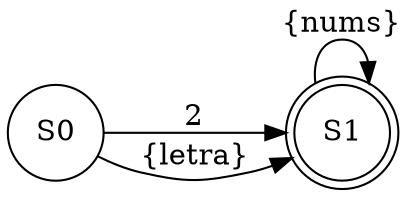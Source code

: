 digraph automata {
rankdir=LR;
S0 [label="S0", shape="circle" ];
S1 [label="S1", shape="doublecircle" ];
S0 -> S1 [label="2"];
S0 -> S1 [label="{letra}"];
S1 -> S1 [label="{nums}"];
}
